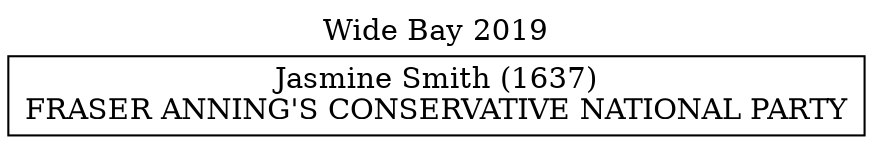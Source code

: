 // House preference flow
digraph "Jasmine Smith (1637)_Wide Bay_2019" {
	graph [label="Wide Bay 2019" labelloc=t mclimit=10]
	node [shape=box]
	"Jasmine Smith (1637)" [label="Jasmine Smith (1637)
FRASER ANNING'S CONSERVATIVE NATIONAL PARTY"]
}

